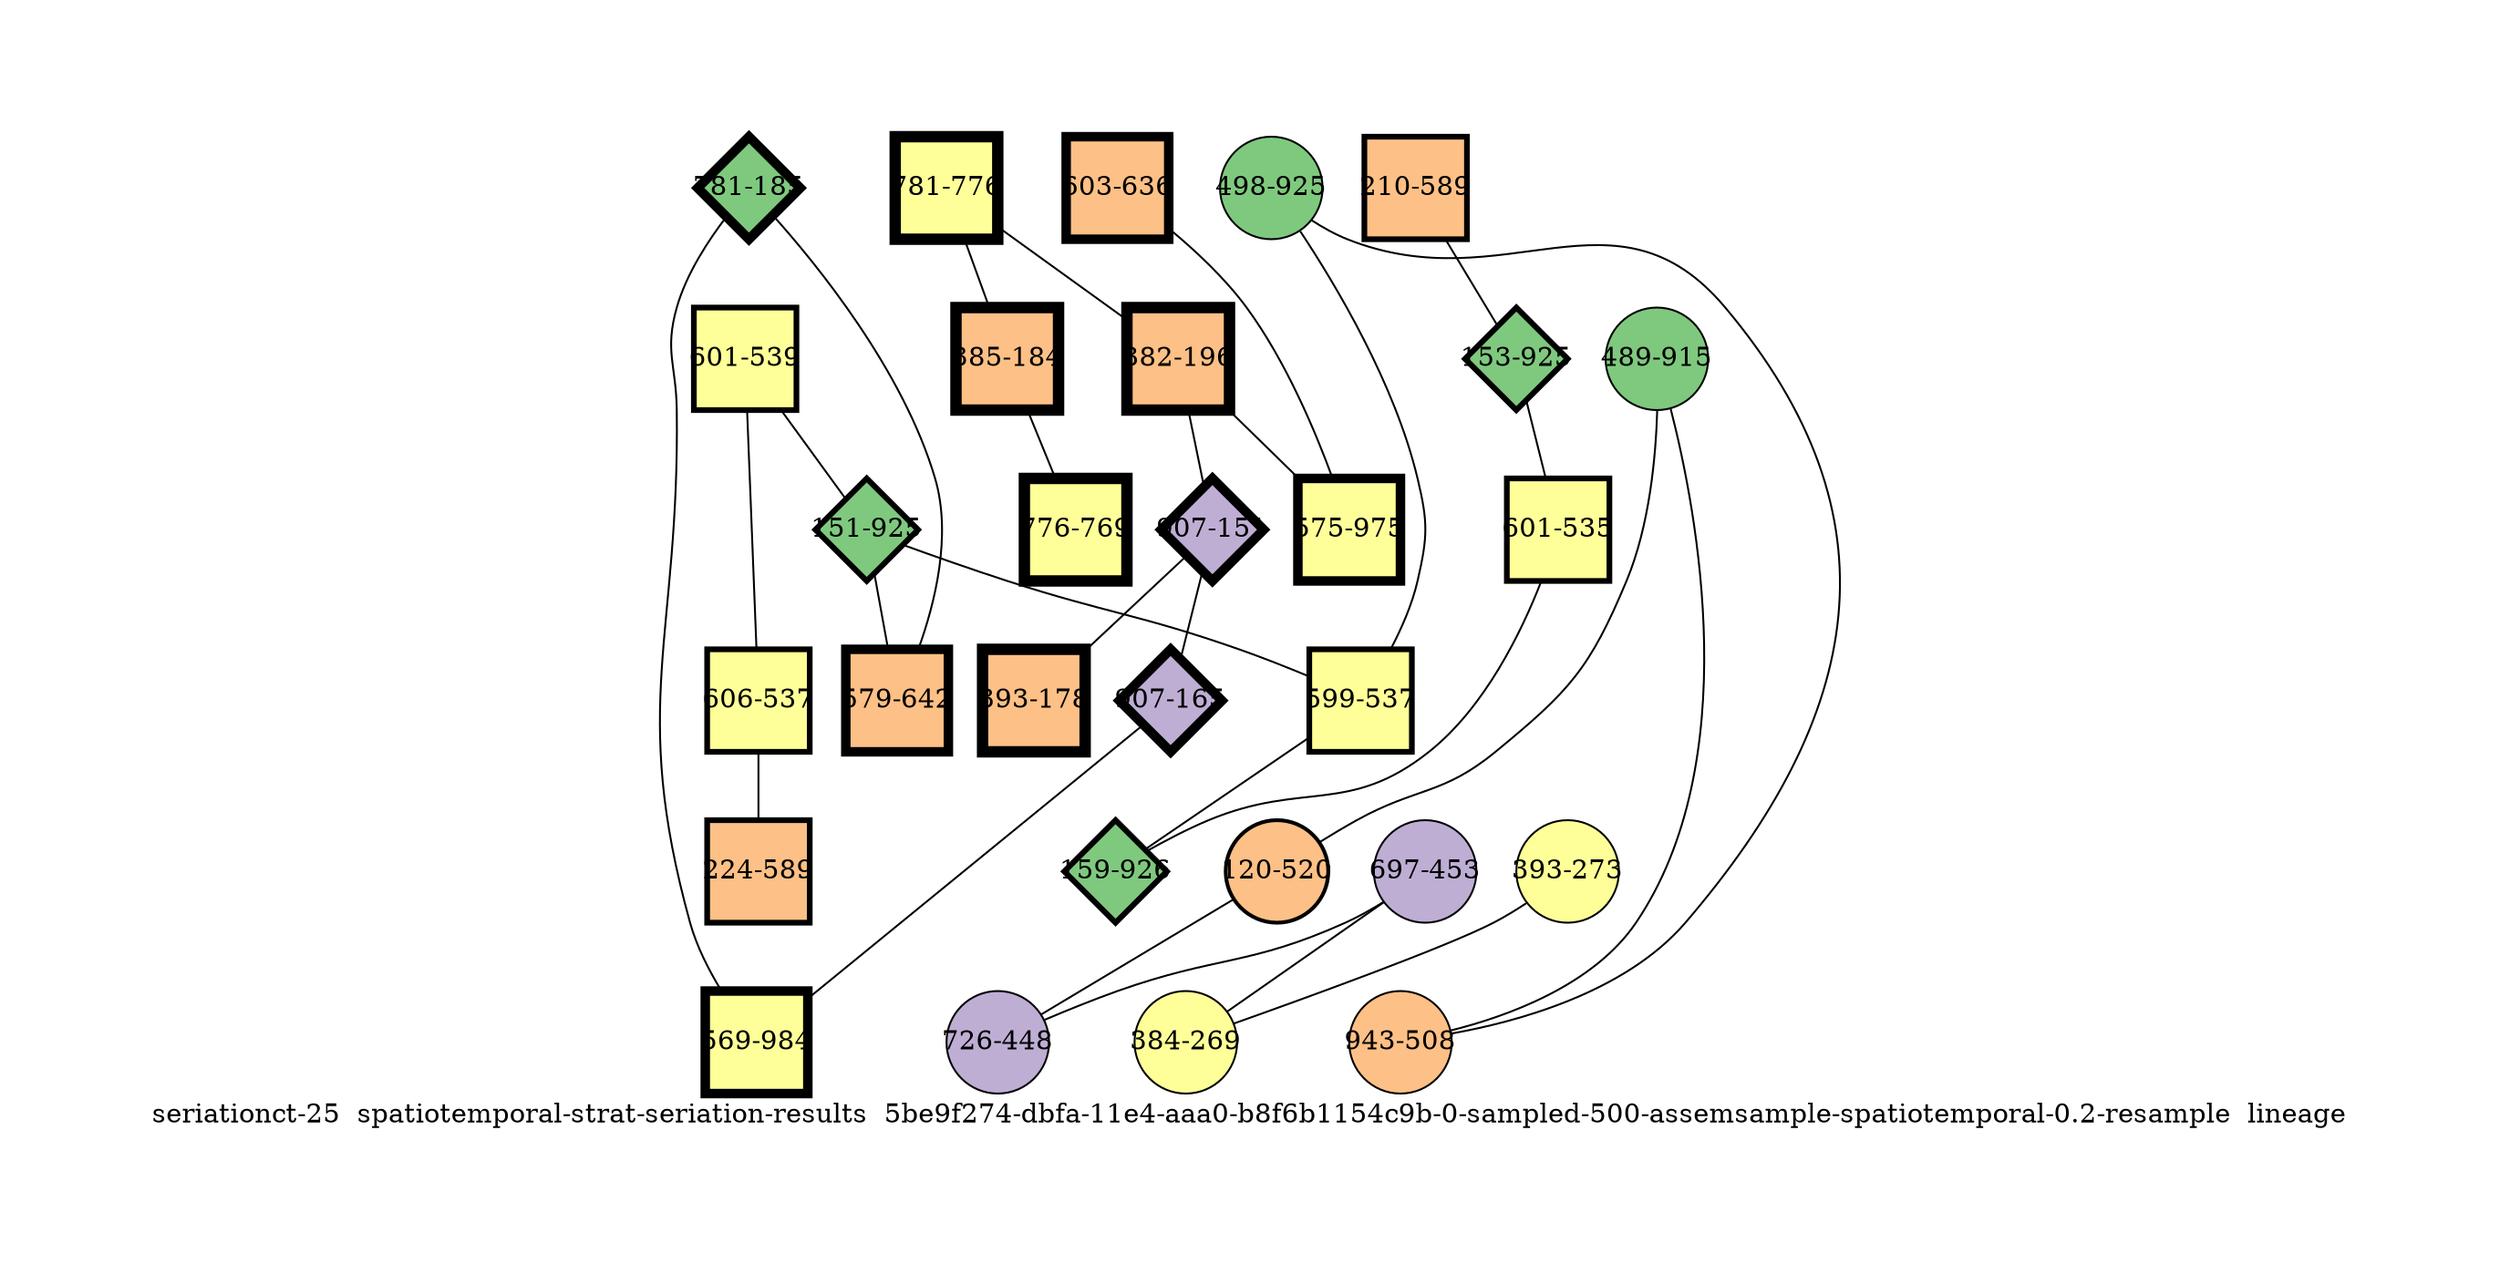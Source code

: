 strict graph "seriationct-25  spatiotemporal-strat-seriation-results  5be9f274-dbfa-11e4-aaa0-b8f6b1154c9b-0-sampled-500-assemsample-spatiotemporal-0.2-resample  lineage" {
labelloc=b;
ratio=auto;
pad="1.0";
label="seriationct-25  spatiotemporal-strat-seriation-results  5be9f274-dbfa-11e4-aaa0-b8f6b1154c9b-0-sampled-500-assemsample-spatiotemporal-0.2-resample  lineage";
node [width="0.75", style=filled, fixedsize=true, height="0.75", shape=circle, label=""];
0 [xCoordinate="776.0", appears_in_slice=6, yCoordinate="781.0", colorscheme=accent6, lineage_id=1, short_label="781-776", label="781-776", shape=square, cluster_id=3, fillcolor=4, size="500.0", id=0, penwidth="6.0"];
1 [xCoordinate="915.0", appears_in_slice=1, yCoordinate="489.0", colorscheme=accent6, lineage_id=0, short_label="489-915", label="489-915", shape=circle, cluster_id=0, fillcolor=1, size="500.0", id=1, penwidth="1.0"];
2 [xCoordinate="520.0", appears_in_slice=2, yCoordinate="120.0", colorscheme=accent6, lineage_id=0, short_label="120-520", label="120-520", shape=circle, cluster_id=2, fillcolor=3, size="500.0", id=2, penwidth="2.0"];
3 [xCoordinate="589.0", appears_in_slice=3, yCoordinate="210.0", colorscheme=accent6, lineage_id=1, short_label="210-589", label="210-589", shape=square, cluster_id=2, fillcolor=3, size="500.0", id=3, penwidth="3.0"];
4 [xCoordinate="925.0", appears_in_slice=3, yCoordinate="153.0", colorscheme=accent6, lineage_id=2, short_label="153-925", label="153-925", shape=diamond, cluster_id=0, fillcolor=1, size="500.0", id=4, penwidth="3.0"];
5 [xCoordinate="196.0", appears_in_slice=6, yCoordinate="382.0", colorscheme=accent6, lineage_id=1, short_label="382-196", label="382-196", shape=square, cluster_id=2, fillcolor=3, size="500.0", id=5, penwidth="6.0"];
6 [xCoordinate="453.0", appears_in_slice=1, yCoordinate="697.0", colorscheme=accent6, lineage_id=0, short_label="697-453", label="697-453", shape=circle, cluster_id=1, fillcolor=2, size="500.0", id=6, penwidth="1.0"];
7 [xCoordinate="151.0", appears_in_slice=5, yCoordinate="907.0", colorscheme=accent6, lineage_id=2, short_label="907-151", label="907-151", shape=diamond, cluster_id=1, fillcolor=2, size="500.0", id=7, penwidth="5.0"];
8 [xCoordinate="539.0", appears_in_slice=3, yCoordinate="601.0", colorscheme=accent6, lineage_id=1, short_label="601-539", label="601-539", shape=square, cluster_id=3, fillcolor=4, size="500.0", id=8, penwidth="3.0"];
9 [xCoordinate="165.0", appears_in_slice=5, yCoordinate="907.0", colorscheme=accent6, lineage_id=2, short_label="907-165", label="907-165", shape=diamond, cluster_id=1, fillcolor=2, size="500.0", id=9, penwidth="5.0"];
10 [xCoordinate="925.0", appears_in_slice=3, yCoordinate="151.0", colorscheme=accent6, lineage_id=2, short_label="151-925", label="151-925", shape=diamond, cluster_id=0, fillcolor=1, size="500.0", id=10, penwidth="3.0"];
11 [xCoordinate="184.0", appears_in_slice=6, yCoordinate="385.0", colorscheme=accent6, lineage_id=1, short_label="385-184", label="385-184", shape=square, cluster_id=2, fillcolor=3, size="500.0", id=11, penwidth="6.0"];
12 [xCoordinate="925.0", appears_in_slice=1, yCoordinate="498.0", colorscheme=accent6, lineage_id=0, short_label="498-925", label="498-925", shape=circle, cluster_id=0, fillcolor=1, size="500.0", id=12, penwidth="1.0"];
13 [xCoordinate="535.0", appears_in_slice=3, yCoordinate="601.0", colorscheme=accent6, lineage_id=1, short_label="601-535", label="601-535", shape=square, cluster_id=3, fillcolor=4, size="500.0", id=13, penwidth="3.0"];
14 [xCoordinate="185.0", appears_in_slice=5, yCoordinate="781.0", colorscheme=accent6, lineage_id=2, short_label="781-185", label="781-185", shape=diamond, cluster_id=0, fillcolor=1, size="500.0", id=14, penwidth="5.0"];
15 [xCoordinate="984.0", appears_in_slice=5, yCoordinate="569.0", colorscheme=accent6, lineage_id=1, short_label="569-984", label="569-984", shape=square, cluster_id=3, fillcolor=4, size="500.0", id=15, penwidth="5.0"];
16 [xCoordinate="769.0", appears_in_slice=6, yCoordinate="776.0", colorscheme=accent6, lineage_id=1, short_label="776-769", label="776-769", shape=square, cluster_id=3, fillcolor=4, size="500.0", id=16, penwidth="6.0"];
17 [xCoordinate="537.0", appears_in_slice=3, yCoordinate="606.0", colorscheme=accent6, lineage_id=1, short_label="606-537", label="606-537", shape=square, cluster_id=3, fillcolor=4, size="500.0", id=17, penwidth="3.0"];
18 [xCoordinate="448.0", appears_in_slice=1, yCoordinate="726.0", colorscheme=accent6, lineage_id=0, short_label="726-448", label="726-448", shape=circle, cluster_id=1, fillcolor=2, size="500.0", id=18, penwidth="1.0"];
19 [xCoordinate="636.0", appears_in_slice=5, yCoordinate="603.0", colorscheme=accent6, lineage_id=1, short_label="603-636", label="603-636", shape=square, cluster_id=2, fillcolor=3, size="500.0", id=19, penwidth="5.0"];
20 [xCoordinate="178.0", appears_in_slice=6, yCoordinate="393.0", colorscheme=accent6, lineage_id=1, short_label="393-178", label="393-178", shape=square, cluster_id=2, fillcolor=3, size="500.0", id=20, penwidth="6.0"];
21 [xCoordinate="642.0", appears_in_slice=5, yCoordinate="579.0", colorscheme=accent6, lineage_id=1, short_label="579-642", label="579-642", shape=square, cluster_id=2, fillcolor=3, size="500.0", id=21, penwidth="5.0"];
22 [xCoordinate="537.0", appears_in_slice=3, yCoordinate="599.0", colorscheme=accent6, lineage_id=1, short_label="599-537", label="599-537", shape=square, cluster_id=3, fillcolor=4, size="500.0", id=22, penwidth="3.0"];
23 [xCoordinate="508.0", appears_in_slice=1, yCoordinate="943.0", colorscheme=accent6, lineage_id=0, short_label="943-508", label="943-508", shape=circle, cluster_id=2, fillcolor=3, size="500.0", id=23, penwidth="1.0"];
24 [xCoordinate="273.0", appears_in_slice=1, yCoordinate="393.0", colorscheme=accent6, lineage_id=0, short_label="393-273", label="393-273", shape=circle, cluster_id=3, fillcolor=4, size="500.0", id=24, penwidth="1.0"];
25 [xCoordinate="589.0", appears_in_slice=3, yCoordinate="224.0", colorscheme=accent6, lineage_id=1, short_label="224-589", label="224-589", shape=square, cluster_id=2, fillcolor=3, size="500.0", id=25, penwidth="3.0"];
26 [xCoordinate="269.0", appears_in_slice=1, yCoordinate="384.0", colorscheme=accent6, lineage_id=0, short_label="384-269", label="384-269", shape=circle, cluster_id=3, fillcolor=4, size="500.0", id=28, penwidth="1.0"];
27 [xCoordinate="975.0", appears_in_slice=5, yCoordinate="575.0", colorscheme=accent6, lineage_id=1, short_label="575-975", label="575-975", shape=square, cluster_id=3, fillcolor=4, size="500.0", id=27, penwidth="5.0"];
28 [xCoordinate="926.0", appears_in_slice=3, yCoordinate="159.0", colorscheme=accent6, lineage_id=2, short_label="159-926", label="159-926", shape=diamond, cluster_id=0, fillcolor=1, size="500.0", id=26, penwidth="3.0"];
0 -- 11  [inverseweight="1.50650253995", weight="0.663789123141"];
0 -- 5  [inverseweight="3.5079298686", weight="0.285068412842"];
1 -- 2  [inverseweight="3.62604558502", weight="0.275782523014"];
1 -- 23  [inverseweight="2.18326040395", weight="0.458030566666"];
2 -- 18  [inverseweight="8.70124645582", weight="0.114926063188"];
3 -- 4  [inverseweight="23.5180217096", weight="0.0425205832509"];
4 -- 13  [inverseweight="3.08125812009", weight="0.324542755273"];
5 -- 27  [inverseweight="2.24217501042", weight="0.445995515673"];
5 -- 7  [inverseweight="4.6986173064", weight="0.212828569511"];
6 -- 18  [inverseweight="16.8358757425", weight="0.0593969696197"];
6 -- 26  [inverseweight="7.66244156932", weight="0.130506704809"];
7 -- 9  [inverseweight="3.13345705859", weight="0.319136334503"];
7 -- 20  [inverseweight="3.29047077501", weight="0.30390788078"];
8 -- 17  [inverseweight="14.8478467729", weight="0.0673498329619"];
8 -- 10  [inverseweight="1.77826750544", weight="0.56234508978"];
9 -- 15  [inverseweight="19.3166852322", weight="0.0517687164222"];
10 -- 21  [inverseweight="2.28737748705", weight="0.437181884346"];
10 -- 22  [inverseweight="12.7994921262", weight="0.0781280999385"];
11 -- 16  [inverseweight="12.5629726907", weight="0.0795989949685"];
12 -- 22  [inverseweight="1.79937622839", weight="0.555748144396"];
12 -- 23  [inverseweight="1.90079720946", weight="0.526095048447"];
13 -- 28  [inverseweight="1.5122934953", weight="0.661247306233"];
14 -- 21  [inverseweight="2.03278907045", weight="0.49193495505"];
14 -- 15  [inverseweight="11.8644749469", weight="0.0842852300228"];
17 -- 25  [inverseweight="17.1903541043", weight="0.058172158289"];
19 -- 27  [inverseweight="29.061909686", weight="0.0344093010682"];
22 -- 28  [inverseweight="17.4820900319", weight="0.0572013985843"];
24 -- 26  [inverseweight="29.9880071952", weight="0.0333466640011"];
}

